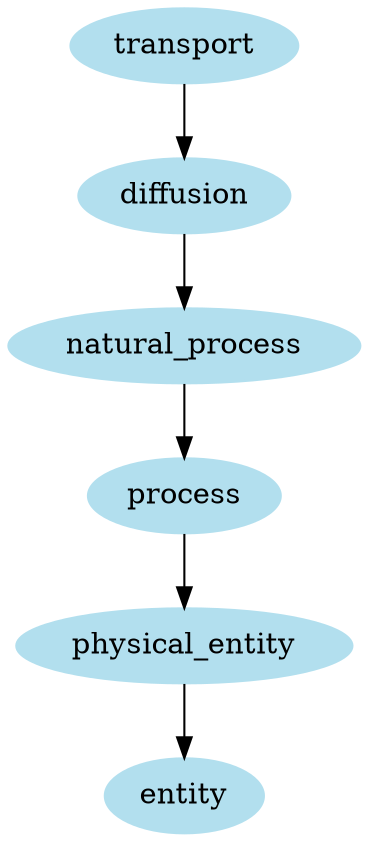 digraph unix {
	node [color=lightblue2 style=filled]
	size="6,6"
	transport -> diffusion
	diffusion -> natural_process
	natural_process -> process
	process -> physical_entity
	physical_entity -> entity
}
